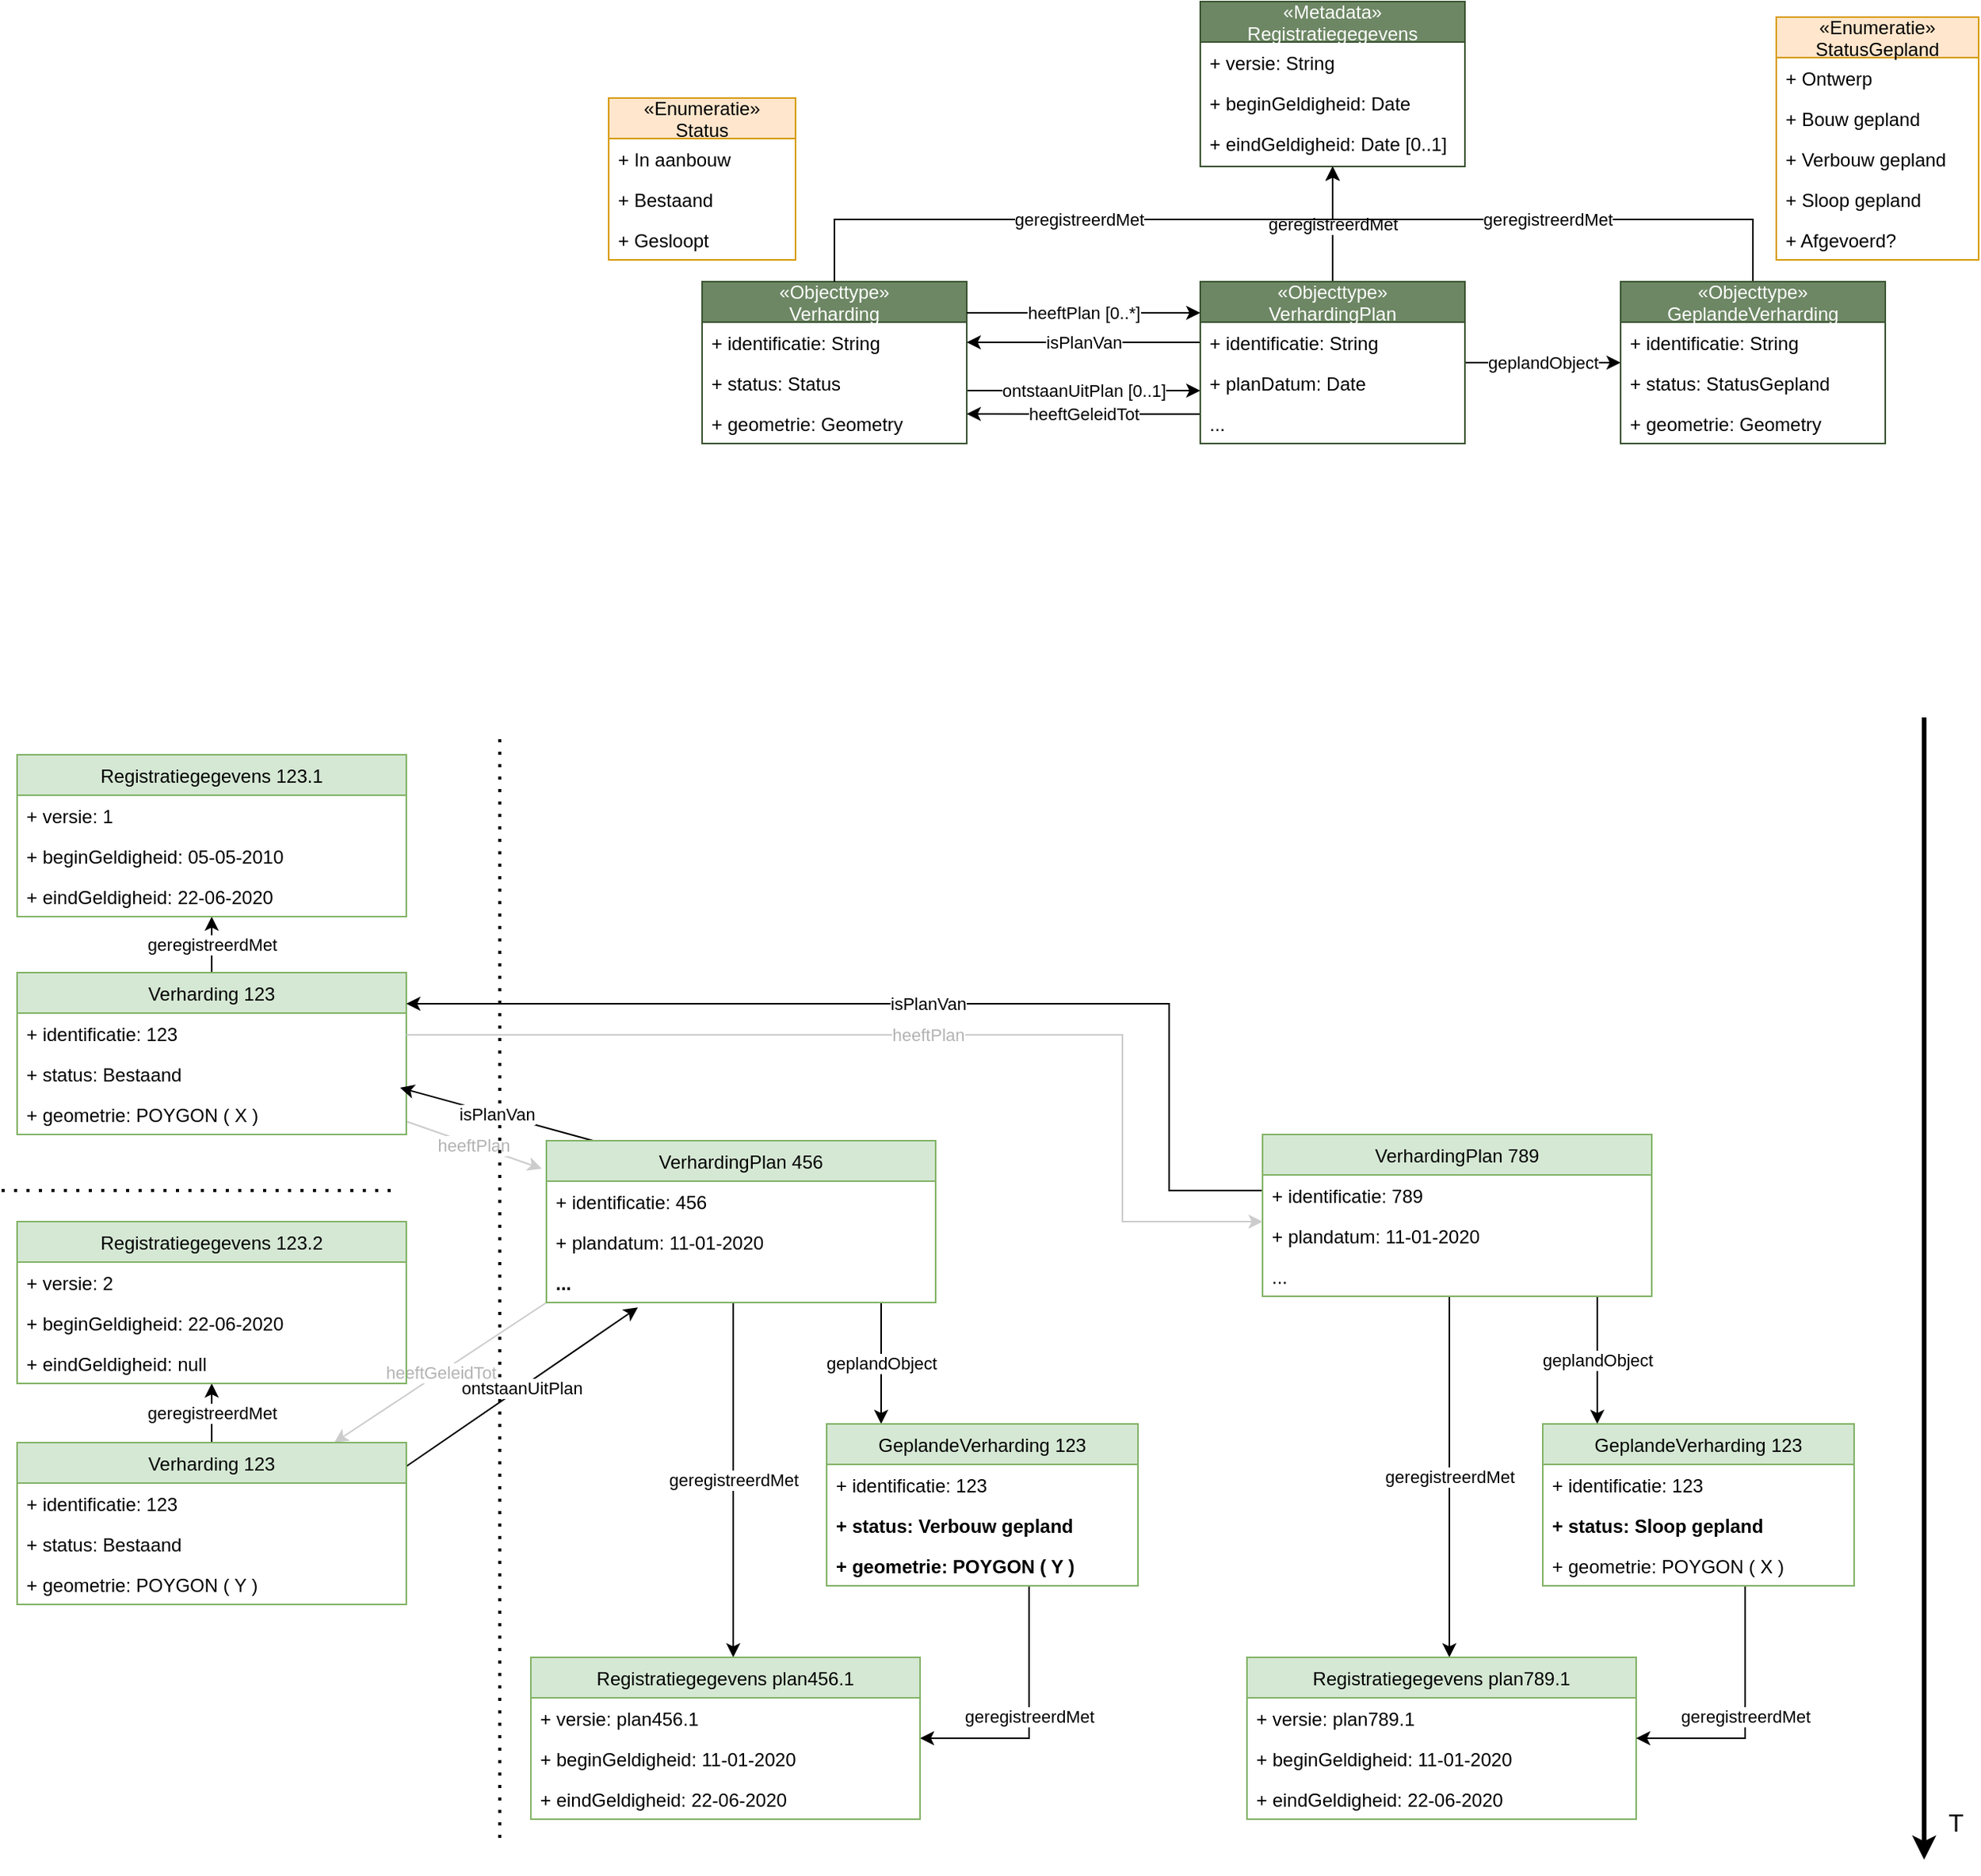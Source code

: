 <mxfile>
    <diagram id="xgMvqlsG6IL_uC9JVwvj" name="Page-1">
        <mxGraphModel dx="1119" dy="713" grid="1" gridSize="10" guides="1" tooltips="1" connect="1" arrows="1" fold="1" page="1" pageScale="1" pageWidth="850" pageHeight="1100" math="0" shadow="0">
            <root>
                <mxCell id="0"/>
                <mxCell id="1" parent="0"/>
                <mxCell id="3" value="ontstaanUitPlan [0..1]" style="rounded=0;orthogonalLoop=1;jettySize=auto;html=1;strokeWidth=1;edgeStyle=elbowEdgeStyle;" parent="1" source="4" target="14" edge="1">
                    <mxGeometry relative="1" as="geometry">
                        <mxPoint x="1351.19" y="1059.296" as="targetPoint"/>
                        <Array as="points">
                            <mxPoint x="1290" y="1080"/>
                        </Array>
                    </mxGeometry>
                </mxCell>
                <mxCell id="4" value="«Objecttype»&#10;Verharding" style="swimlane;fontStyle=0;childLayout=stackLayout;horizontal=1;startSize=26;fillColor=#6d8764;horizontalStack=0;resizeParent=1;resizeParentMax=0;resizeLast=0;collapsible=1;marginBottom=0;strokeColor=#3A5431;fontColor=#ffffff;" parent="1" vertex="1">
                    <mxGeometry x="1030" y="1010" width="170" height="104" as="geometry"/>
                </mxCell>
                <mxCell id="5" value="+ identificatie: String" style="text;strokeColor=none;fillColor=none;align=left;verticalAlign=top;spacingLeft=4;spacingRight=4;overflow=hidden;rotatable=0;points=[[0,0.5],[1,0.5]];portConstraint=eastwest;" parent="4" vertex="1">
                    <mxGeometry y="26" width="170" height="26" as="geometry"/>
                </mxCell>
                <mxCell id="6" value="+ status: Status" style="text;strokeColor=none;fillColor=none;align=left;verticalAlign=top;spacingLeft=4;spacingRight=4;overflow=hidden;rotatable=0;points=[[0,0.5],[1,0.5]];portConstraint=eastwest;" parent="4" vertex="1">
                    <mxGeometry y="52" width="170" height="26" as="geometry"/>
                </mxCell>
                <mxCell id="7" value="+ geometrie: Geometry" style="text;strokeColor=none;fillColor=none;align=left;verticalAlign=top;spacingLeft=4;spacingRight=4;overflow=hidden;rotatable=0;points=[[0,0.5],[1,0.5]];portConstraint=eastwest;" parent="4" vertex="1">
                    <mxGeometry y="78" width="170" height="26" as="geometry"/>
                </mxCell>
                <mxCell id="8" value="«Metadata»&#10;Registratiegegevens" style="swimlane;fontStyle=0;childLayout=stackLayout;horizontal=1;startSize=26;fillColor=#6d8764;horizontalStack=0;resizeParent=1;resizeParentMax=0;resizeLast=0;collapsible=1;marginBottom=0;strokeColor=#3A5431;fontColor=#ffffff;" parent="1" vertex="1">
                    <mxGeometry x="1350" y="830" width="170" height="106" as="geometry"/>
                </mxCell>
                <mxCell id="9" value="+ versie: String" style="text;strokeColor=none;fillColor=none;align=left;verticalAlign=top;spacingLeft=4;spacingRight=4;overflow=hidden;rotatable=0;points=[[0,0.5],[1,0.5]];portConstraint=eastwest;" parent="8" vertex="1">
                    <mxGeometry y="26" width="170" height="26" as="geometry"/>
                </mxCell>
                <mxCell id="67" value="+ beginGeldigheid: Date" style="text;strokeColor=none;fillColor=none;align=left;verticalAlign=top;spacingLeft=4;spacingRight=4;overflow=hidden;rotatable=0;points=[[0,0.5],[1,0.5]];portConstraint=eastwest;" parent="8" vertex="1">
                    <mxGeometry y="52" width="170" height="26" as="geometry"/>
                </mxCell>
                <mxCell id="10" value="+ eindGeldigheid: Date [0..1]" style="text;strokeColor=none;fillColor=none;align=left;verticalAlign=top;spacingLeft=4;spacingRight=4;overflow=hidden;rotatable=0;points=[[0,0.5],[1,0.5]];portConstraint=eastwest;" parent="8" vertex="1">
                    <mxGeometry y="78" width="170" height="28" as="geometry"/>
                </mxCell>
                <mxCell id="12" value="heeftGeleidTot" style="rounded=0;orthogonalLoop=1;jettySize=auto;html=1;exitX=0.001;exitY=0.275;exitDx=0;exitDy=0;exitPerimeter=0;edgeStyle=elbowEdgeStyle;" parent="1" source="88" target="4" edge="1">
                    <mxGeometry relative="1" as="geometry">
                        <mxPoint x="1350" y="1075" as="sourcePoint"/>
                        <Array as="points">
                            <mxPoint x="1260" y="1095"/>
                        </Array>
                    </mxGeometry>
                </mxCell>
                <mxCell id="13" value="isPlanVan" style="rounded=0;orthogonalLoop=1;jettySize=auto;html=1;strokeWidth=1;edgeStyle=elbowEdgeStyle;" parent="1" source="14" target="4" edge="1">
                    <mxGeometry relative="1" as="geometry">
                        <Array as="points">
                            <mxPoint x="1240" y="1049"/>
                            <mxPoint x="1320" y="1060"/>
                        </Array>
                    </mxGeometry>
                </mxCell>
                <mxCell id="86" value="geregistreerdMet" style="edgeStyle=orthogonalEdgeStyle;rounded=0;orthogonalLoop=1;jettySize=auto;html=1;" parent="1" source="14" target="8" edge="1">
                    <mxGeometry relative="1" as="geometry">
                        <Array as="points">
                            <mxPoint x="1435" y="940"/>
                            <mxPoint x="1435" y="940"/>
                        </Array>
                    </mxGeometry>
                </mxCell>
                <mxCell id="93" value="geplandObject" style="rounded=0;orthogonalLoop=1;jettySize=auto;html=1;" parent="1" source="14" target="133" edge="1">
                    <mxGeometry relative="1" as="geometry"/>
                </mxCell>
                <mxCell id="14" value="«Objecttype»&#10;VerhardingPlan" style="swimlane;fontStyle=0;childLayout=stackLayout;horizontal=1;startSize=26;fillColor=#6d8764;horizontalStack=0;resizeParent=1;resizeParentMax=0;resizeLast=0;collapsible=1;marginBottom=0;strokeColor=#3A5431;fontColor=#ffffff;" parent="1" vertex="1">
                    <mxGeometry x="1350" y="1010" width="170" height="104" as="geometry"/>
                </mxCell>
                <mxCell id="15" value="+ identificatie: String" style="text;strokeColor=none;fillColor=none;align=left;verticalAlign=top;spacingLeft=4;spacingRight=4;overflow=hidden;rotatable=0;points=[[0,0.5],[1,0.5]];portConstraint=eastwest;" parent="14" vertex="1">
                    <mxGeometry y="26" width="170" height="26" as="geometry"/>
                </mxCell>
                <mxCell id="19" value="+ planDatum: Date" style="text;strokeColor=none;fillColor=none;align=left;verticalAlign=top;spacingLeft=4;spacingRight=4;overflow=hidden;rotatable=0;points=[[0,0.5],[1,0.5]];portConstraint=eastwest;" parent="14" vertex="1">
                    <mxGeometry y="52" width="170" height="26" as="geometry"/>
                </mxCell>
                <mxCell id="88" value="..." style="text;strokeColor=none;fillColor=none;align=left;verticalAlign=top;spacingLeft=4;spacingRight=4;overflow=hidden;rotatable=0;points=[[0,0.5],[1,0.5]];portConstraint=eastwest;" parent="14" vertex="1">
                    <mxGeometry y="78" width="170" height="26" as="geometry"/>
                </mxCell>
                <mxCell id="31" value="heeftPlan [0..*]" style="rounded=0;orthogonalLoop=1;jettySize=auto;html=1;strokeWidth=1;edgeStyle=elbowEdgeStyle;" parent="1" source="4" target="14" edge="1">
                    <mxGeometry relative="1" as="geometry">
                        <mxPoint x="1350" y="970" as="targetPoint"/>
                        <mxPoint x="1199" y="1021" as="sourcePoint"/>
                        <Array as="points">
                            <mxPoint x="1230" y="1030"/>
                        </Array>
                    </mxGeometry>
                </mxCell>
                <mxCell id="32" value="" style="endArrow=classic;html=1;strokeWidth=3;" parent="1" edge="1">
                    <mxGeometry width="50" height="50" relative="1" as="geometry">
                        <mxPoint x="1815" y="1290" as="sourcePoint"/>
                        <mxPoint x="1815" y="2024" as="targetPoint"/>
                    </mxGeometry>
                </mxCell>
                <mxCell id="33" value="&lt;font style=&quot;font-size: 16px&quot;&gt;T&lt;/font&gt;" style="edgeLabel;html=1;align=center;verticalAlign=middle;resizable=0;points=[];" parent="32" vertex="1" connectable="0">
                    <mxGeometry x="0.945" y="4" relative="1" as="geometry">
                        <mxPoint x="16" y="-4" as="offset"/>
                    </mxGeometry>
                </mxCell>
                <mxCell id="34" value="geregistreerdMet" style="edgeStyle=orthogonalEdgeStyle;rounded=0;orthogonalLoop=1;jettySize=auto;html=1;" parent="1" source="36" target="40" edge="1">
                    <mxGeometry relative="1" as="geometry"/>
                </mxCell>
                <mxCell id="35" value="&lt;font color=&quot;#b3b3b3&quot;&gt;heeftPlan&lt;/font&gt;" style="edgeStyle=none;rounded=0;orthogonalLoop=1;jettySize=auto;html=1;strokeWidth=1;entryX=-0.012;entryY=0.173;entryDx=0;entryDy=0;entryPerimeter=0;strokeColor=#CCCCCC;" parent="1" source="36" target="48" edge="1">
                    <mxGeometry relative="1" as="geometry"/>
                </mxCell>
                <mxCell id="36" value="Verharding 123" style="swimlane;fontStyle=0;childLayout=stackLayout;horizontal=1;startSize=26;fillColor=#d5e8d4;horizontalStack=0;resizeParent=1;resizeParentMax=0;resizeLast=0;collapsible=1;marginBottom=0;strokeColor=#82b366;" parent="1" vertex="1">
                    <mxGeometry x="590" y="1454" width="250" height="104" as="geometry"/>
                </mxCell>
                <mxCell id="37" value="+ identificatie: 123" style="text;strokeColor=none;fillColor=none;align=left;verticalAlign=top;spacingLeft=4;spacingRight=4;overflow=hidden;rotatable=0;points=[[0,0.5],[1,0.5]];portConstraint=eastwest;" parent="36" vertex="1">
                    <mxGeometry y="26" width="250" height="26" as="geometry"/>
                </mxCell>
                <mxCell id="38" value="+ status: Bestaand" style="text;strokeColor=none;fillColor=none;align=left;verticalAlign=top;spacingLeft=4;spacingRight=4;overflow=hidden;rotatable=0;points=[[0,0.5],[1,0.5]];portConstraint=eastwest;" parent="36" vertex="1">
                    <mxGeometry y="52" width="250" height="26" as="geometry"/>
                </mxCell>
                <mxCell id="39" value="+ geometrie: POYGON ( X )" style="text;strokeColor=none;fillColor=none;align=left;verticalAlign=top;spacingLeft=4;spacingRight=4;overflow=hidden;rotatable=0;points=[[0,0.5],[1,0.5]];portConstraint=eastwest;" parent="36" vertex="1">
                    <mxGeometry y="78" width="250" height="26" as="geometry"/>
                </mxCell>
                <mxCell id="40" value="Registratiegegevens 123.1" style="swimlane;fontStyle=0;childLayout=stackLayout;horizontal=1;startSize=26;fillColor=#d5e8d4;horizontalStack=0;resizeParent=1;resizeParentMax=0;resizeLast=0;collapsible=1;marginBottom=0;strokeColor=#82b366;" parent="1" vertex="1">
                    <mxGeometry x="590" y="1314" width="250" height="104" as="geometry"/>
                </mxCell>
                <mxCell id="65" value="+ versie: 1" style="text;strokeColor=none;fillColor=none;align=left;verticalAlign=top;spacingLeft=4;spacingRight=4;overflow=hidden;rotatable=0;points=[[0,0.5],[1,0.5]];portConstraint=eastwest;" parent="40" vertex="1">
                    <mxGeometry y="26" width="250" height="26" as="geometry"/>
                </mxCell>
                <mxCell id="41" value="+ beginGeldigheid: 05-05-2010" style="text;strokeColor=none;fillColor=none;align=left;verticalAlign=top;spacingLeft=4;spacingRight=4;overflow=hidden;rotatable=0;points=[[0,0.5],[1,0.5]];portConstraint=eastwest;" parent="40" vertex="1">
                    <mxGeometry y="52" width="250" height="26" as="geometry"/>
                </mxCell>
                <mxCell id="42" value="+ eindGeldigheid: 22-06-2020" style="text;strokeColor=none;fillColor=none;align=left;verticalAlign=top;spacingLeft=4;spacingRight=4;overflow=hidden;rotatable=0;points=[[0,0.5],[1,0.5]];portConstraint=eastwest;" parent="40" vertex="1">
                    <mxGeometry y="78" width="250" height="26" as="geometry"/>
                </mxCell>
                <mxCell id="43" value="" style="endArrow=none;dashed=1;html=1;dashPattern=1 3;strokeWidth=2;" parent="1" edge="1">
                    <mxGeometry width="50" height="50" relative="1" as="geometry">
                        <mxPoint x="830" y="1594" as="sourcePoint"/>
                        <mxPoint x="580" y="1594" as="targetPoint"/>
                    </mxGeometry>
                </mxCell>
                <mxCell id="44" value="" style="endArrow=none;dashed=1;html=1;dashPattern=1 3;strokeWidth=2;" parent="1" edge="1">
                    <mxGeometry width="50" height="50" relative="1" as="geometry">
                        <mxPoint x="900" y="2010" as="sourcePoint"/>
                        <mxPoint x="900" y="1304" as="targetPoint"/>
                    </mxGeometry>
                </mxCell>
                <mxCell id="46" value="&lt;font color=&quot;#b3b3b3&quot;&gt;heeftGeleidTot&lt;/font&gt;" style="edgeStyle=none;rounded=0;orthogonalLoop=1;jettySize=auto;html=1;strokeWidth=1;strokeColor=#CCCCCC;exitX=0;exitY=1;exitDx=0;exitDy=0;exitPerimeter=0;" parent="1" source="51" target="57" edge="1">
                    <mxGeometry relative="1" as="geometry"/>
                </mxCell>
                <mxCell id="47" value="isPlanVan" style="edgeStyle=none;rounded=0;orthogonalLoop=1;jettySize=auto;html=1;strokeWidth=1;entryX=0.984;entryY=-0.154;entryDx=0;entryDy=0;entryPerimeter=0;exitX=0.12;exitY=0;exitDx=0;exitDy=0;exitPerimeter=0;" parent="1" source="48" target="39" edge="1">
                    <mxGeometry relative="1" as="geometry"/>
                </mxCell>
                <mxCell id="105" value="geplandObject" style="edgeStyle=elbowEdgeStyle;rounded=0;orthogonalLoop=1;jettySize=auto;html=1;" parent="1" source="48" target="96" edge="1">
                    <mxGeometry relative="1" as="geometry"/>
                </mxCell>
                <mxCell id="110" value="geregistreerdMet" style="edgeStyle=elbowEdgeStyle;rounded=0;orthogonalLoop=1;jettySize=auto;html=1;" parent="1" source="48" target="106" edge="1">
                    <mxGeometry relative="1" as="geometry"/>
                </mxCell>
                <mxCell id="48" value="VerhardingPlan 456" style="swimlane;fontStyle=0;childLayout=stackLayout;horizontal=1;startSize=26;fillColor=#d5e8d4;horizontalStack=0;resizeParent=1;resizeParentMax=0;resizeLast=0;collapsible=1;marginBottom=0;strokeColor=#82b366;" parent="1" vertex="1">
                    <mxGeometry x="930" y="1562" width="250" height="104" as="geometry"/>
                </mxCell>
                <mxCell id="49" value="+ identificatie: 456" style="text;strokeColor=none;fillColor=none;align=left;verticalAlign=top;spacingLeft=4;spacingRight=4;overflow=hidden;rotatable=0;points=[[0,0.5],[1,0.5]];portConstraint=eastwest;" parent="48" vertex="1">
                    <mxGeometry y="26" width="250" height="26" as="geometry"/>
                </mxCell>
                <mxCell id="50" value="+ plandatum: 11-01-2020" style="text;strokeColor=none;fillColor=none;align=left;verticalAlign=top;spacingLeft=4;spacingRight=4;overflow=hidden;rotatable=0;points=[[0,0.5],[1,0.5]];portConstraint=eastwest;fontStyle=0" parent="48" vertex="1">
                    <mxGeometry y="52" width="250" height="26" as="geometry"/>
                </mxCell>
                <mxCell id="51" value="..." style="text;strokeColor=none;fillColor=none;align=left;verticalAlign=top;spacingLeft=4;spacingRight=4;overflow=hidden;rotatable=0;points=[[0,0.5],[1,0.5]];portConstraint=eastwest;fontStyle=1" parent="48" vertex="1">
                    <mxGeometry y="78" width="250" height="26" as="geometry"/>
                </mxCell>
                <mxCell id="55" value="geregistreerdMet" style="edgeStyle=orthogonalEdgeStyle;rounded=0;orthogonalLoop=1;jettySize=auto;html=1;" parent="1" source="57" target="61" edge="1">
                    <mxGeometry relative="1" as="geometry"/>
                </mxCell>
                <mxCell id="56" value="&lt;span style=&quot;font-weight: normal&quot;&gt;ontstaanUitPlan&lt;/span&gt;" style="edgeStyle=none;rounded=0;orthogonalLoop=1;jettySize=auto;html=1;strokeWidth=1;exitX=0.995;exitY=0.155;exitDx=0;exitDy=0;exitPerimeter=0;entryX=0.235;entryY=1.122;entryDx=0;entryDy=0;entryPerimeter=0;fontStyle=1" parent="1" source="57" target="51" edge="1">
                    <mxGeometry relative="1" as="geometry"/>
                </mxCell>
                <mxCell id="57" value="Verharding 123" style="swimlane;fontStyle=0;childLayout=stackLayout;horizontal=1;startSize=26;fillColor=#d5e8d4;horizontalStack=0;resizeParent=1;resizeParentMax=0;resizeLast=0;collapsible=1;marginBottom=0;strokeColor=#82b366;" parent="1" vertex="1">
                    <mxGeometry x="590" y="1756" width="250" height="104" as="geometry"/>
                </mxCell>
                <mxCell id="58" value="+ identificatie: 123" style="text;strokeColor=none;fillColor=none;align=left;verticalAlign=top;spacingLeft=4;spacingRight=4;overflow=hidden;rotatable=0;points=[[0,0.5],[1,0.5]];portConstraint=eastwest;" parent="57" vertex="1">
                    <mxGeometry y="26" width="250" height="26" as="geometry"/>
                </mxCell>
                <mxCell id="59" value="+ status: Bestaand" style="text;strokeColor=none;fillColor=none;align=left;verticalAlign=top;spacingLeft=4;spacingRight=4;overflow=hidden;rotatable=0;points=[[0,0.5],[1,0.5]];portConstraint=eastwest;" parent="57" vertex="1">
                    <mxGeometry y="52" width="250" height="26" as="geometry"/>
                </mxCell>
                <mxCell id="60" value="+ geometrie: POYGON ( Y )" style="text;strokeColor=none;fillColor=none;align=left;verticalAlign=top;spacingLeft=4;spacingRight=4;overflow=hidden;rotatable=0;points=[[0,0.5],[1,0.5]];portConstraint=eastwest;" parent="57" vertex="1">
                    <mxGeometry y="78" width="250" height="26" as="geometry"/>
                </mxCell>
                <mxCell id="61" value="Registratiegegevens 123.2" style="swimlane;fontStyle=0;childLayout=stackLayout;horizontal=1;startSize=26;fillColor=#d5e8d4;horizontalStack=0;resizeParent=1;resizeParentMax=0;resizeLast=0;collapsible=1;marginBottom=0;strokeColor=#82b366;" parent="1" vertex="1">
                    <mxGeometry x="590" y="1614" width="250" height="104" as="geometry"/>
                </mxCell>
                <mxCell id="66" value="+ versie: 2" style="text;strokeColor=none;fillColor=none;align=left;verticalAlign=top;spacingLeft=4;spacingRight=4;overflow=hidden;rotatable=0;points=[[0,0.5],[1,0.5]];portConstraint=eastwest;" parent="61" vertex="1">
                    <mxGeometry y="26" width="250" height="26" as="geometry"/>
                </mxCell>
                <mxCell id="62" value="+ beginGeldigheid: 22-06-2020" style="text;strokeColor=none;fillColor=none;align=left;verticalAlign=top;spacingLeft=4;spacingRight=4;overflow=hidden;rotatable=0;points=[[0,0.5],[1,0.5]];portConstraint=eastwest;" parent="61" vertex="1">
                    <mxGeometry y="52" width="250" height="26" as="geometry"/>
                </mxCell>
                <mxCell id="63" value="+ eindGeldigheid: null" style="text;strokeColor=none;fillColor=none;align=left;verticalAlign=top;spacingLeft=4;spacingRight=4;overflow=hidden;rotatable=0;points=[[0,0.5],[1,0.5]];portConstraint=eastwest;" parent="61" vertex="1">
                    <mxGeometry y="78" width="250" height="26" as="geometry"/>
                </mxCell>
                <mxCell id="72" value="isPlanVan" style="edgeStyle=orthogonalEdgeStyle;rounded=0;orthogonalLoop=1;jettySize=auto;html=1;strokeWidth=1;" parent="1" source="73" target="36" edge="1">
                    <mxGeometry relative="1" as="geometry">
                        <Array as="points">
                            <mxPoint x="1330" y="1594"/>
                            <mxPoint x="1330" y="1474"/>
                        </Array>
                        <mxPoint x="890" y="1474.06" as="targetPoint"/>
                    </mxGeometry>
                </mxCell>
                <mxCell id="121" value="geregistreerdMet" style="edgeStyle=elbowEdgeStyle;rounded=0;orthogonalLoop=1;jettySize=auto;html=1;" parent="1" source="73" target="112" edge="1">
                    <mxGeometry relative="1" as="geometry"/>
                </mxCell>
                <mxCell id="123" value="geplandObject" style="edgeStyle=elbowEdgeStyle;rounded=0;orthogonalLoop=1;jettySize=auto;html=1;" parent="1" source="73" target="116" edge="1">
                    <mxGeometry relative="1" as="geometry"/>
                </mxCell>
                <mxCell id="73" value="VerhardingPlan 789" style="swimlane;fontStyle=0;childLayout=stackLayout;horizontal=1;startSize=26;fillColor=#d5e8d4;horizontalStack=0;resizeParent=1;resizeParentMax=0;resizeLast=0;collapsible=1;marginBottom=0;strokeColor=#82b366;" parent="1" vertex="1">
                    <mxGeometry x="1390" y="1558" width="250" height="104" as="geometry"/>
                </mxCell>
                <mxCell id="74" value="+ identificatie: 789" style="text;strokeColor=none;fillColor=none;align=left;verticalAlign=top;spacingLeft=4;spacingRight=4;overflow=hidden;rotatable=0;points=[[0,0.5],[1,0.5]];portConstraint=eastwest;" parent="73" vertex="1">
                    <mxGeometry y="26" width="250" height="26" as="geometry"/>
                </mxCell>
                <mxCell id="75" value="+ plandatum: 11-01-2020" style="text;strokeColor=none;fillColor=none;align=left;verticalAlign=top;spacingLeft=4;spacingRight=4;overflow=hidden;rotatable=0;points=[[0,0.5],[1,0.5]];portConstraint=eastwest;fontStyle=0" parent="73" vertex="1">
                    <mxGeometry y="52" width="250" height="26" as="geometry"/>
                </mxCell>
                <mxCell id="76" value="..." style="text;strokeColor=none;fillColor=none;align=left;verticalAlign=top;spacingLeft=4;spacingRight=4;overflow=hidden;rotatable=0;points=[[0,0.5],[1,0.5]];portConstraint=eastwest;" parent="73" vertex="1">
                    <mxGeometry y="78" width="250" height="26" as="geometry"/>
                </mxCell>
                <mxCell id="80" value="&lt;font color=&quot;#b3b3b3&quot;&gt;heeftPlan&lt;/font&gt;" style="edgeStyle=orthogonalEdgeStyle;rounded=0;orthogonalLoop=1;jettySize=auto;html=1;strokeWidth=1;strokeColor=#CCCCCC;" parent="1" source="36" target="73" edge="1">
                    <mxGeometry relative="1" as="geometry">
                        <mxPoint x="890" y="1494.06" as="sourcePoint"/>
                        <mxPoint x="987.0" y="1640.052" as="targetPoint"/>
                        <Array as="points">
                            <mxPoint x="1300" y="1494"/>
                            <mxPoint x="1300" y="1614"/>
                        </Array>
                    </mxGeometry>
                </mxCell>
                <mxCell id="111" value="geregistreerdMet" style="edgeStyle=elbowEdgeStyle;rounded=0;orthogonalLoop=1;jettySize=auto;html=1;" parent="1" source="96" target="106" edge="1">
                    <mxGeometry relative="1" as="geometry">
                        <Array as="points">
                            <mxPoint x="1240" y="1874"/>
                            <mxPoint x="1320" y="1874"/>
                            <mxPoint x="1360" y="1564"/>
                        </Array>
                    </mxGeometry>
                </mxCell>
                <mxCell id="96" value="GeplandeVerharding 123" style="swimlane;fontStyle=0;childLayout=stackLayout;horizontal=1;startSize=26;fillColor=#d5e8d4;horizontalStack=0;resizeParent=1;resizeParentMax=0;resizeLast=0;collapsible=1;marginBottom=0;strokeColor=#82b366;" parent="1" vertex="1">
                    <mxGeometry x="1110" y="1744" width="200" height="104" as="geometry"/>
                </mxCell>
                <mxCell id="97" value="+ identificatie: 123" style="text;strokeColor=none;fillColor=none;align=left;verticalAlign=top;spacingLeft=4;spacingRight=4;overflow=hidden;rotatable=0;points=[[0,0.5],[1,0.5]];portConstraint=eastwest;" parent="96" vertex="1">
                    <mxGeometry y="26" width="200" height="26" as="geometry"/>
                </mxCell>
                <mxCell id="98" value="+ status: Verbouw gepland" style="text;strokeColor=none;fillColor=none;align=left;verticalAlign=top;spacingLeft=4;spacingRight=4;overflow=hidden;rotatable=0;points=[[0,0.5],[1,0.5]];portConstraint=eastwest;fontStyle=1" parent="96" vertex="1">
                    <mxGeometry y="52" width="200" height="26" as="geometry"/>
                </mxCell>
                <mxCell id="99" value="+ geometrie: POYGON ( Y )" style="text;strokeColor=none;fillColor=none;align=left;verticalAlign=top;spacingLeft=4;spacingRight=4;overflow=hidden;rotatable=0;points=[[0,0.5],[1,0.5]];portConstraint=eastwest;fontStyle=1" parent="96" vertex="1">
                    <mxGeometry y="78" width="200" height="26" as="geometry"/>
                </mxCell>
                <mxCell id="106" value="Registratiegegevens plan456.1" style="swimlane;fontStyle=0;childLayout=stackLayout;horizontal=1;startSize=26;fillColor=#d5e8d4;horizontalStack=0;resizeParent=1;resizeParentMax=0;resizeLast=0;collapsible=1;marginBottom=0;strokeColor=#82b366;" parent="1" vertex="1">
                    <mxGeometry x="920" y="1894" width="250" height="104" as="geometry"/>
                </mxCell>
                <mxCell id="107" value="+ versie: plan456.1" style="text;strokeColor=none;fillColor=none;align=left;verticalAlign=top;spacingLeft=4;spacingRight=4;overflow=hidden;rotatable=0;points=[[0,0.5],[1,0.5]];portConstraint=eastwest;" parent="106" vertex="1">
                    <mxGeometry y="26" width="250" height="26" as="geometry"/>
                </mxCell>
                <mxCell id="108" value="+ beginGeldigheid: 11-01-2020" style="text;strokeColor=none;fillColor=none;align=left;verticalAlign=top;spacingLeft=4;spacingRight=4;overflow=hidden;rotatable=0;points=[[0,0.5],[1,0.5]];portConstraint=eastwest;" parent="106" vertex="1">
                    <mxGeometry y="52" width="250" height="26" as="geometry"/>
                </mxCell>
                <mxCell id="109" value="+ eindGeldigheid: 22-06-2020" style="text;strokeColor=none;fillColor=none;align=left;verticalAlign=top;spacingLeft=4;spacingRight=4;overflow=hidden;rotatable=0;points=[[0,0.5],[1,0.5]];portConstraint=eastwest;" parent="106" vertex="1">
                    <mxGeometry y="78" width="250" height="26" as="geometry"/>
                </mxCell>
                <mxCell id="112" value="Registratiegegevens plan789.1" style="swimlane;fontStyle=0;childLayout=stackLayout;horizontal=1;startSize=26;fillColor=#d5e8d4;horizontalStack=0;resizeParent=1;resizeParentMax=0;resizeLast=0;collapsible=1;marginBottom=0;strokeColor=#82b366;" parent="1" vertex="1">
                    <mxGeometry x="1380" y="1894" width="250" height="104" as="geometry"/>
                </mxCell>
                <mxCell id="113" value="+ versie: plan789.1" style="text;strokeColor=none;fillColor=none;align=left;verticalAlign=top;spacingLeft=4;spacingRight=4;overflow=hidden;rotatable=0;points=[[0,0.5],[1,0.5]];portConstraint=eastwest;" parent="112" vertex="1">
                    <mxGeometry y="26" width="250" height="26" as="geometry"/>
                </mxCell>
                <mxCell id="114" value="+ beginGeldigheid: 11-01-2020" style="text;strokeColor=none;fillColor=none;align=left;verticalAlign=top;spacingLeft=4;spacingRight=4;overflow=hidden;rotatable=0;points=[[0,0.5],[1,0.5]];portConstraint=eastwest;" parent="112" vertex="1">
                    <mxGeometry y="52" width="250" height="26" as="geometry"/>
                </mxCell>
                <mxCell id="115" value="+ eindGeldigheid: 22-06-2020" style="text;strokeColor=none;fillColor=none;align=left;verticalAlign=top;spacingLeft=4;spacingRight=4;overflow=hidden;rotatable=0;points=[[0,0.5],[1,0.5]];portConstraint=eastwest;" parent="112" vertex="1">
                    <mxGeometry y="78" width="250" height="26" as="geometry"/>
                </mxCell>
                <mxCell id="122" value="geregistreerdMet" style="edgeStyle=elbowEdgeStyle;rounded=0;orthogonalLoop=1;jettySize=auto;html=1;" parent="1" source="116" target="112" edge="1">
                    <mxGeometry relative="1" as="geometry">
                        <Array as="points">
                            <mxPoint x="1700" y="1860"/>
                            <mxPoint x="1720" y="1894"/>
                        </Array>
                    </mxGeometry>
                </mxCell>
                <mxCell id="116" value="GeplandeVerharding 123" style="swimlane;fontStyle=0;childLayout=stackLayout;horizontal=1;startSize=26;fillColor=#d5e8d4;horizontalStack=0;resizeParent=1;resizeParentMax=0;resizeLast=0;collapsible=1;marginBottom=0;strokeColor=#82b366;" parent="1" vertex="1">
                    <mxGeometry x="1570" y="1744" width="200" height="104" as="geometry"/>
                </mxCell>
                <mxCell id="117" value="+ identificatie: 123" style="text;strokeColor=none;fillColor=none;align=left;verticalAlign=top;spacingLeft=4;spacingRight=4;overflow=hidden;rotatable=0;points=[[0,0.5],[1,0.5]];portConstraint=eastwest;" parent="116" vertex="1">
                    <mxGeometry y="26" width="200" height="26" as="geometry"/>
                </mxCell>
                <mxCell id="118" value="+ status: Sloop gepland" style="text;strokeColor=none;fillColor=none;align=left;verticalAlign=top;spacingLeft=4;spacingRight=4;overflow=hidden;rotatable=0;points=[[0,0.5],[1,0.5]];portConstraint=eastwest;fontStyle=1" parent="116" vertex="1">
                    <mxGeometry y="52" width="200" height="26" as="geometry"/>
                </mxCell>
                <mxCell id="119" value="+ geometrie: POYGON ( X )" style="text;strokeColor=none;fillColor=none;align=left;verticalAlign=top;spacingLeft=4;spacingRight=4;overflow=hidden;rotatable=0;points=[[0,0.5],[1,0.5]];portConstraint=eastwest;fontStyle=0" parent="116" vertex="1">
                    <mxGeometry y="78" width="200" height="26" as="geometry"/>
                </mxCell>
                <mxCell id="137" value="geregistreerdMet" style="edgeStyle=elbowEdgeStyle;rounded=0;orthogonalLoop=1;jettySize=auto;html=1;elbow=vertical;" parent="1" source="133" target="8" edge="1">
                    <mxGeometry relative="1" as="geometry">
                        <Array as="points">
                            <mxPoint x="1540" y="970"/>
                        </Array>
                    </mxGeometry>
                </mxCell>
                <mxCell id="133" value="«Objecttype»&#10;GeplandeVerharding" style="swimlane;fontStyle=0;childLayout=stackLayout;horizontal=1;startSize=26;fillColor=#6d8764;horizontalStack=0;resizeParent=1;resizeParentMax=0;resizeLast=0;collapsible=1;marginBottom=0;strokeColor=#3A5431;fontColor=#ffffff;" parent="1" vertex="1">
                    <mxGeometry x="1620" y="1010" width="170" height="104" as="geometry"/>
                </mxCell>
                <mxCell id="134" value="+ identificatie: String" style="text;strokeColor=none;fillColor=none;align=left;verticalAlign=top;spacingLeft=4;spacingRight=4;overflow=hidden;rotatable=0;points=[[0,0.5],[1,0.5]];portConstraint=eastwest;" parent="133" vertex="1">
                    <mxGeometry y="26" width="170" height="26" as="geometry"/>
                </mxCell>
                <mxCell id="135" value="+ status: StatusGepland" style="text;strokeColor=none;fillColor=none;align=left;verticalAlign=top;spacingLeft=4;spacingRight=4;overflow=hidden;rotatable=0;points=[[0,0.5],[1,0.5]];portConstraint=eastwest;" parent="133" vertex="1">
                    <mxGeometry y="52" width="170" height="26" as="geometry"/>
                </mxCell>
                <mxCell id="136" value="+ geometrie: Geometry" style="text;strokeColor=none;fillColor=none;align=left;verticalAlign=top;spacingLeft=4;spacingRight=4;overflow=hidden;rotatable=0;points=[[0,0.5],[1,0.5]];portConstraint=eastwest;" parent="133" vertex="1">
                    <mxGeometry y="78" width="170" height="26" as="geometry"/>
                </mxCell>
                <mxCell id="2" value="geregistreerdMet" style="edgeStyle=orthogonalEdgeStyle;rounded=0;orthogonalLoop=1;jettySize=auto;html=1;" parent="1" source="4" target="8" edge="1">
                    <mxGeometry relative="1" as="geometry">
                        <Array as="points">
                            <mxPoint x="1115" y="970"/>
                            <mxPoint x="1435" y="970"/>
                        </Array>
                    </mxGeometry>
                </mxCell>
                <mxCell id="138" value="«Enumeratie»&#10;Status" style="swimlane;fontStyle=0;childLayout=stackLayout;horizontal=1;startSize=26;fillColor=#ffe6cc;horizontalStack=0;resizeParent=1;resizeParentMax=0;resizeLast=0;collapsible=1;marginBottom=0;strokeColor=#d79b00;" parent="1" vertex="1">
                    <mxGeometry x="970" y="892" width="120" height="104" as="geometry"/>
                </mxCell>
                <mxCell id="139" value="+ In aanbouw" style="text;strokeColor=none;fillColor=none;align=left;verticalAlign=top;spacingLeft=4;spacingRight=4;overflow=hidden;rotatable=0;points=[[0,0.5],[1,0.5]];portConstraint=eastwest;" parent="138" vertex="1">
                    <mxGeometry y="26" width="120" height="26" as="geometry"/>
                </mxCell>
                <mxCell id="140" value="+ Bestaand" style="text;strokeColor=none;fillColor=none;align=left;verticalAlign=top;spacingLeft=4;spacingRight=4;overflow=hidden;rotatable=0;points=[[0,0.5],[1,0.5]];portConstraint=eastwest;" parent="138" vertex="1">
                    <mxGeometry y="52" width="120" height="26" as="geometry"/>
                </mxCell>
                <mxCell id="141" value="+ Gesloopt" style="text;strokeColor=none;fillColor=none;align=left;verticalAlign=top;spacingLeft=4;spacingRight=4;overflow=hidden;rotatable=0;points=[[0,0.5],[1,0.5]];portConstraint=eastwest;" parent="138" vertex="1">
                    <mxGeometry y="78" width="120" height="26" as="geometry"/>
                </mxCell>
                <mxCell id="142" value="«Enumeratie»&#10;StatusGepland" style="swimlane;fontStyle=0;childLayout=stackLayout;horizontal=1;startSize=26;fillColor=#ffe6cc;horizontalStack=0;resizeParent=1;resizeParentMax=0;resizeLast=0;collapsible=1;marginBottom=0;strokeColor=#d79b00;" parent="1" vertex="1">
                    <mxGeometry x="1720" y="840" width="130" height="156" as="geometry"/>
                </mxCell>
                <mxCell id="143" value="+ Ontwerp" style="text;strokeColor=none;fillColor=none;align=left;verticalAlign=top;spacingLeft=4;spacingRight=4;overflow=hidden;rotatable=0;points=[[0,0.5],[1,0.5]];portConstraint=eastwest;" parent="142" vertex="1">
                    <mxGeometry y="26" width="130" height="26" as="geometry"/>
                </mxCell>
                <mxCell id="144" value="+ Bouw gepland" style="text;strokeColor=none;fillColor=none;align=left;verticalAlign=top;spacingLeft=4;spacingRight=4;overflow=hidden;rotatable=0;points=[[0,0.5],[1,0.5]];portConstraint=eastwest;" parent="142" vertex="1">
                    <mxGeometry y="52" width="130" height="26" as="geometry"/>
                </mxCell>
                <mxCell id="145" value="+ Verbouw gepland" style="text;strokeColor=none;fillColor=none;align=left;verticalAlign=top;spacingLeft=4;spacingRight=4;overflow=hidden;rotatable=0;points=[[0,0.5],[1,0.5]];portConstraint=eastwest;" parent="142" vertex="1">
                    <mxGeometry y="78" width="130" height="26" as="geometry"/>
                </mxCell>
                <mxCell id="146" value="+ Sloop gepland" style="text;strokeColor=none;fillColor=none;align=left;verticalAlign=top;spacingLeft=4;spacingRight=4;overflow=hidden;rotatable=0;points=[[0,0.5],[1,0.5]];portConstraint=eastwest;" parent="142" vertex="1">
                    <mxGeometry y="104" width="130" height="26" as="geometry"/>
                </mxCell>
                <mxCell id="147" value="+ Afgevoerd?" style="text;strokeColor=none;fillColor=none;align=left;verticalAlign=top;spacingLeft=4;spacingRight=4;overflow=hidden;rotatable=0;points=[[0,0.5],[1,0.5]];portConstraint=eastwest;" parent="142" vertex="1">
                    <mxGeometry y="130" width="130" height="26" as="geometry"/>
                </mxCell>
            </root>
        </mxGraphModel>
    </diagram>
</mxfile>